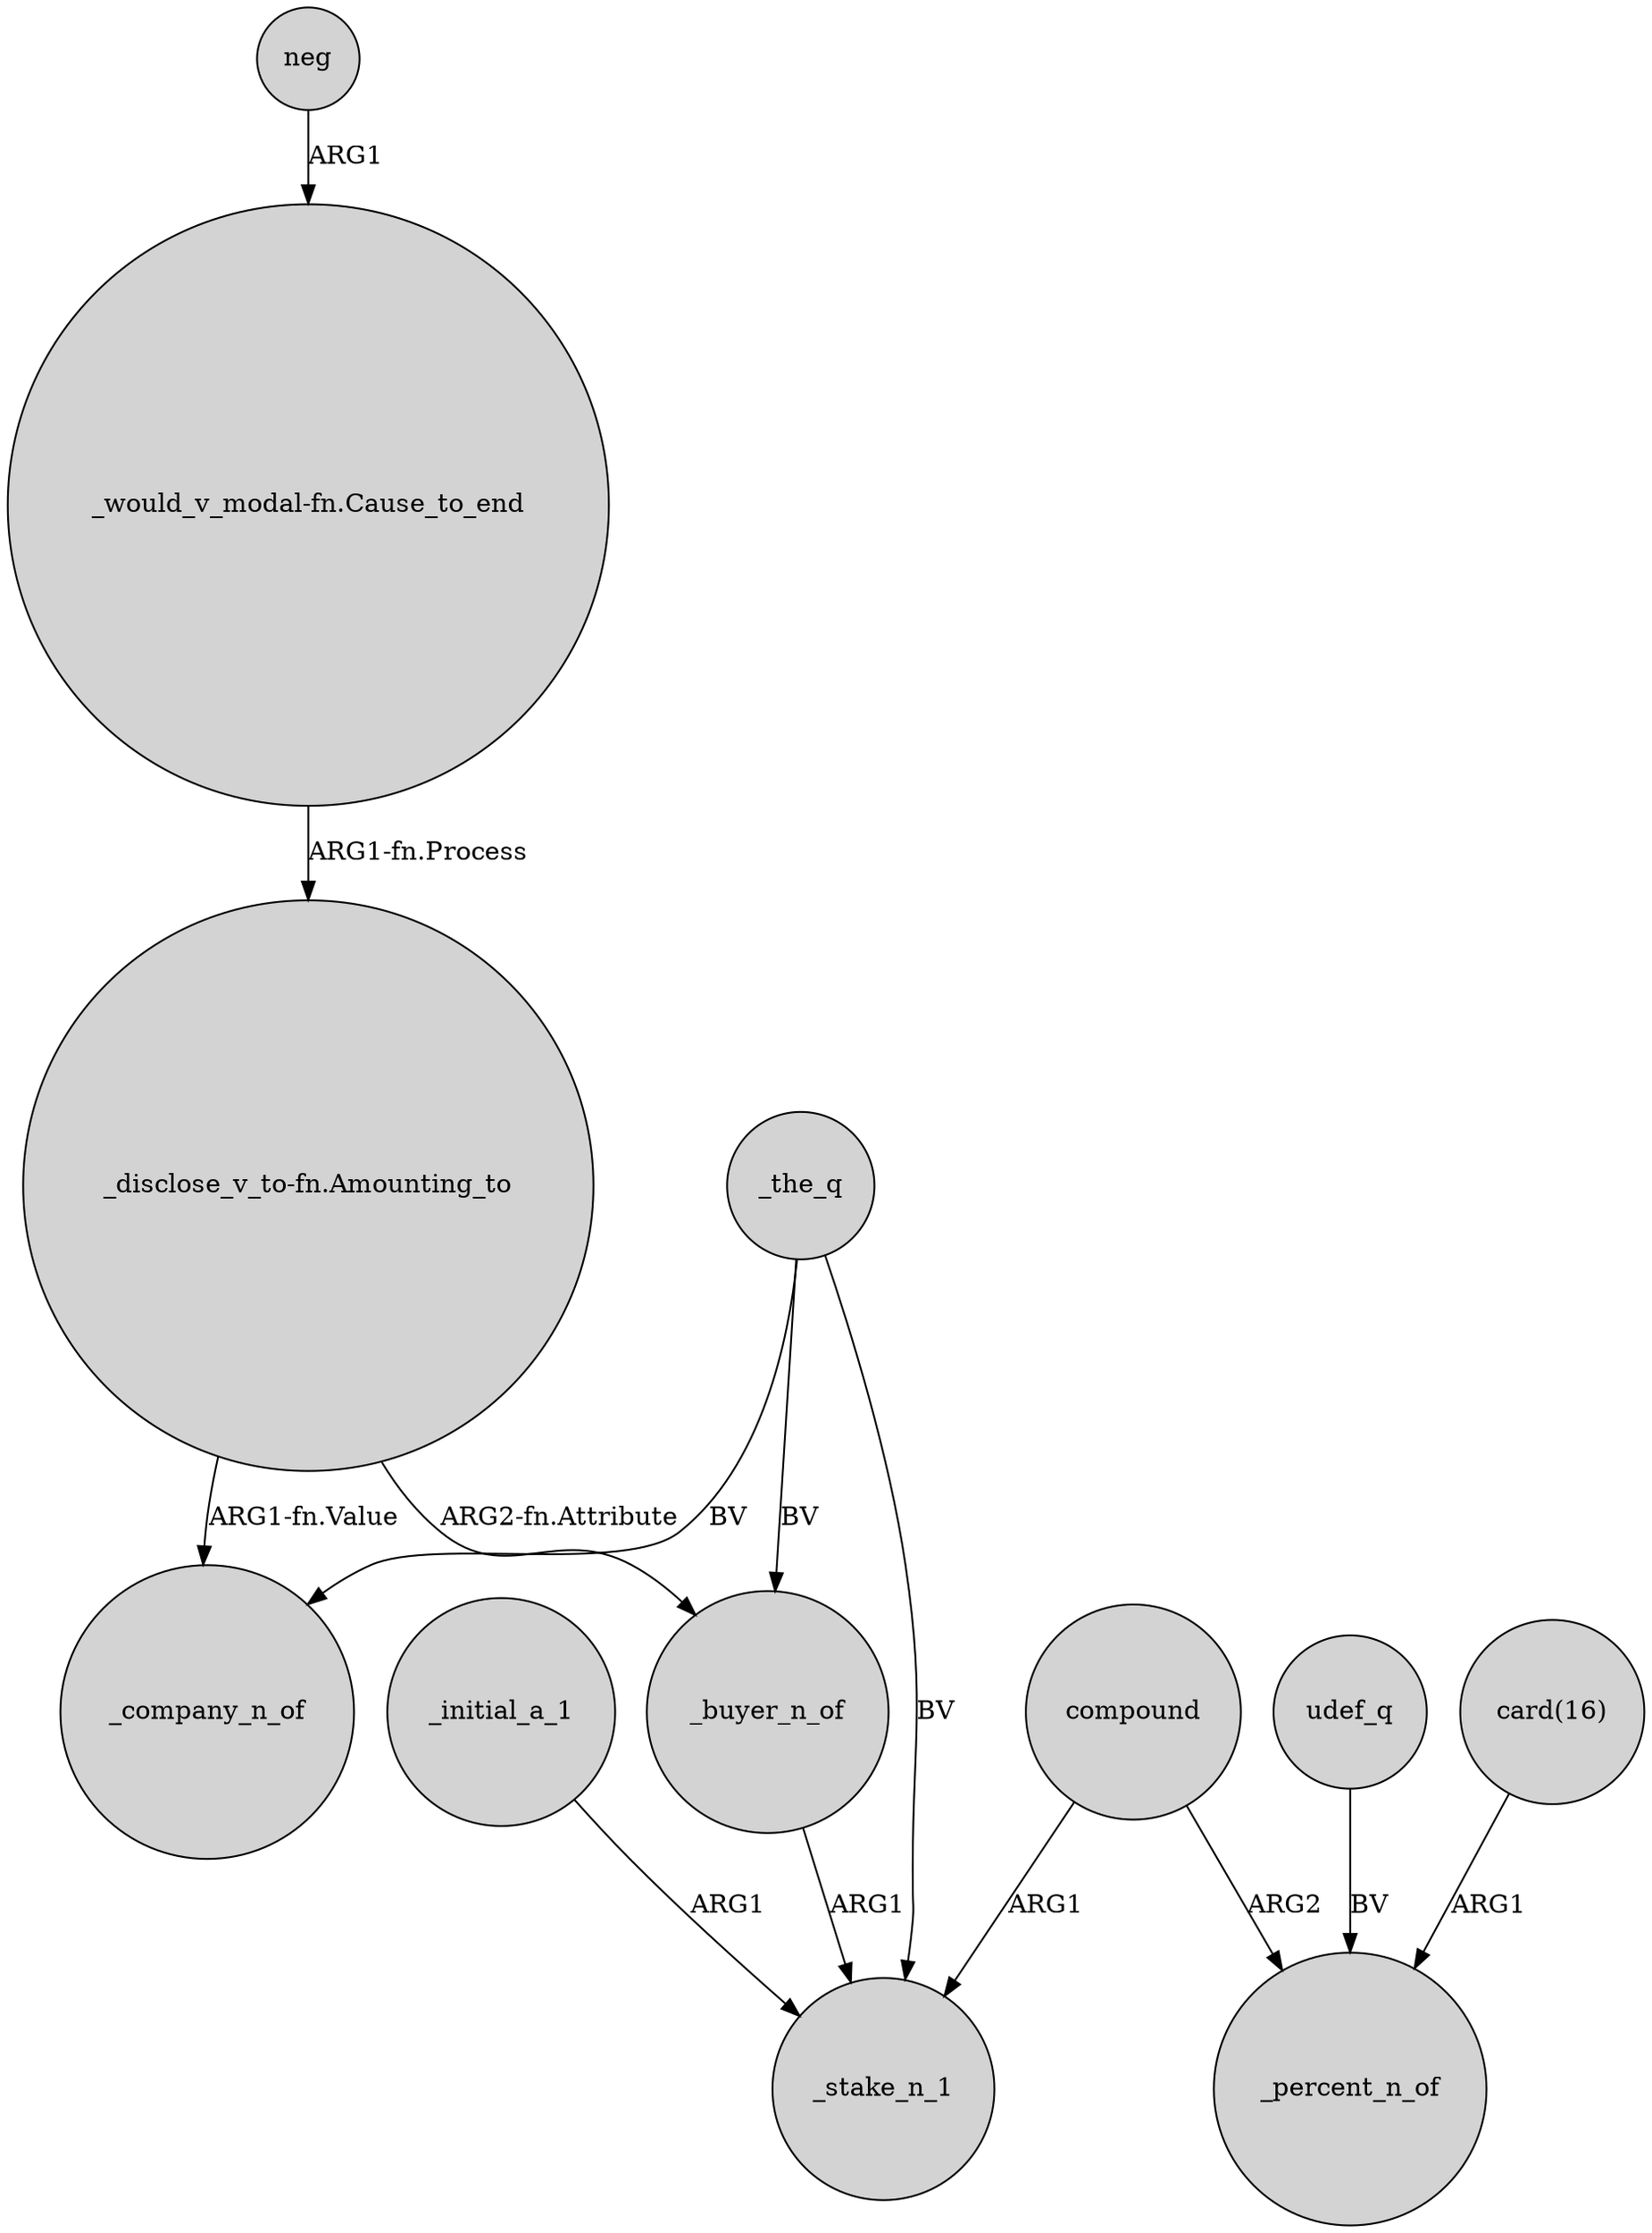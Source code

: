 digraph {
	node [shape=circle style=filled]
	"_would_v_modal-fn.Cause_to_end" -> "_disclose_v_to-fn.Amounting_to" [label="ARG1-fn.Process"]
	udef_q -> _percent_n_of [label=BV]
	compound -> _stake_n_1 [label=ARG1]
	_initial_a_1 -> _stake_n_1 [label=ARG1]
	neg -> "_would_v_modal-fn.Cause_to_end" [label=ARG1]
	compound -> _percent_n_of [label=ARG2]
	"_disclose_v_to-fn.Amounting_to" -> _buyer_n_of [label="ARG2-fn.Attribute"]
	_the_q -> _company_n_of [label=BV]
	"_disclose_v_to-fn.Amounting_to" -> _company_n_of [label="ARG1-fn.Value"]
	_the_q -> _buyer_n_of [label=BV]
	"card(16)" -> _percent_n_of [label=ARG1]
	_the_q -> _stake_n_1 [label=BV]
	_buyer_n_of -> _stake_n_1 [label=ARG1]
}
